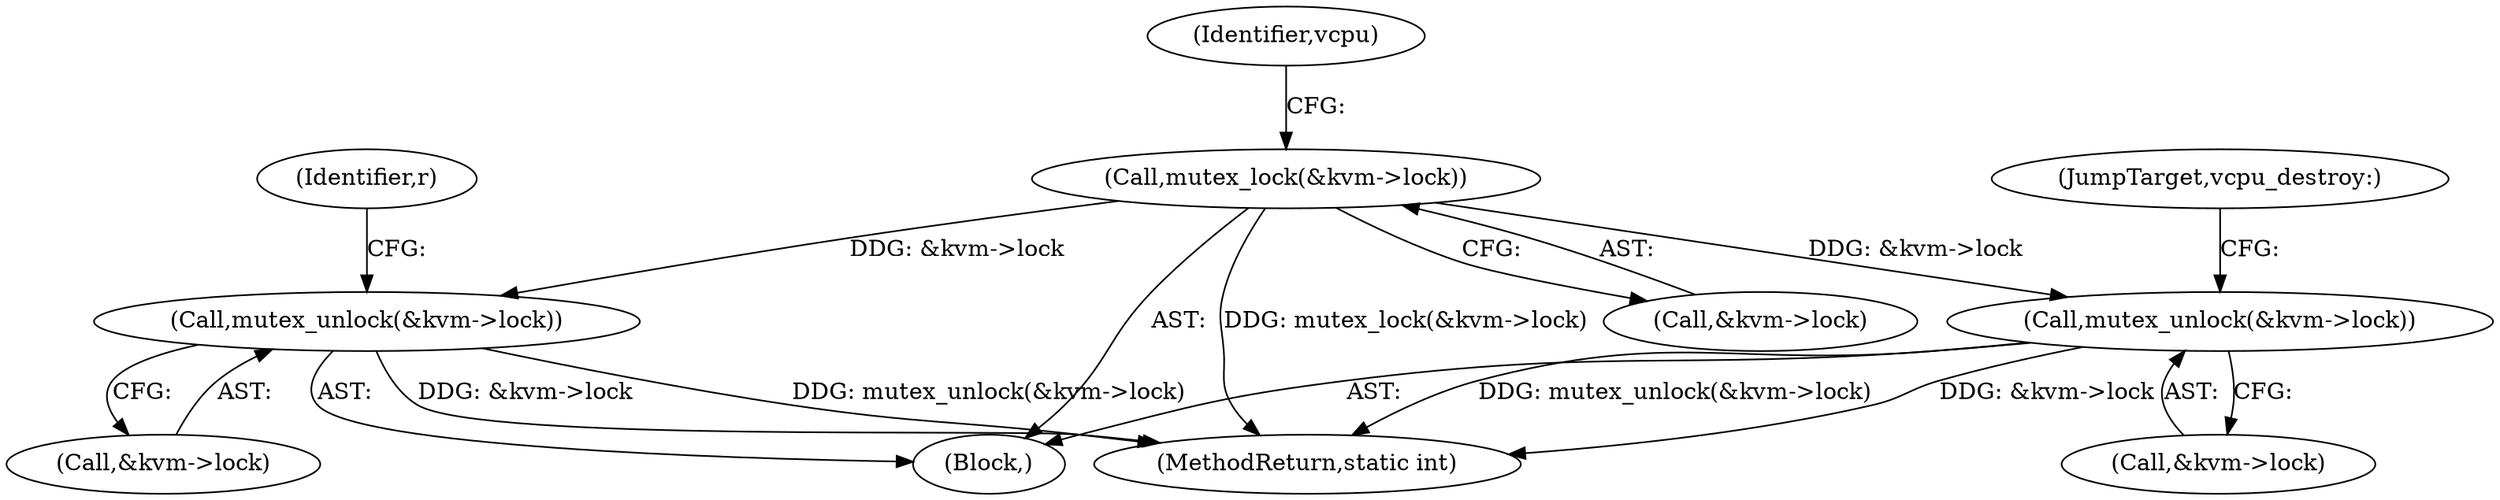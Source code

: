 digraph "0_linux_9c895160d25a76c21b65bad141b08e8d4f99afef_0@API" {
"1000133" [label="(Call,mutex_lock(&kvm->lock))"];
"1000215" [label="(Call,mutex_unlock(&kvm->lock))"];
"1000223" [label="(Call,mutex_unlock(&kvm->lock))"];
"1000215" [label="(Call,mutex_unlock(&kvm->lock))"];
"1000133" [label="(Call,mutex_lock(&kvm->lock))"];
"1000134" [label="(Call,&kvm->lock)"];
"1000104" [label="(Block,)"];
"1000141" [label="(Identifier,vcpu)"];
"1000224" [label="(Call,&kvm->lock)"];
"1000221" [label="(Identifier,r)"];
"1000228" [label="(JumpTarget,vcpu_destroy:)"];
"1000216" [label="(Call,&kvm->lock)"];
"1000233" [label="(MethodReturn,static int)"];
"1000223" [label="(Call,mutex_unlock(&kvm->lock))"];
"1000133" -> "1000104"  [label="AST: "];
"1000133" -> "1000134"  [label="CFG: "];
"1000134" -> "1000133"  [label="AST: "];
"1000141" -> "1000133"  [label="CFG: "];
"1000133" -> "1000233"  [label="DDG: mutex_lock(&kvm->lock)"];
"1000133" -> "1000215"  [label="DDG: &kvm->lock"];
"1000133" -> "1000223"  [label="DDG: &kvm->lock"];
"1000215" -> "1000104"  [label="AST: "];
"1000215" -> "1000216"  [label="CFG: "];
"1000216" -> "1000215"  [label="AST: "];
"1000221" -> "1000215"  [label="CFG: "];
"1000215" -> "1000233"  [label="DDG: &kvm->lock"];
"1000215" -> "1000233"  [label="DDG: mutex_unlock(&kvm->lock)"];
"1000223" -> "1000104"  [label="AST: "];
"1000223" -> "1000224"  [label="CFG: "];
"1000224" -> "1000223"  [label="AST: "];
"1000228" -> "1000223"  [label="CFG: "];
"1000223" -> "1000233"  [label="DDG: mutex_unlock(&kvm->lock)"];
"1000223" -> "1000233"  [label="DDG: &kvm->lock"];
}
